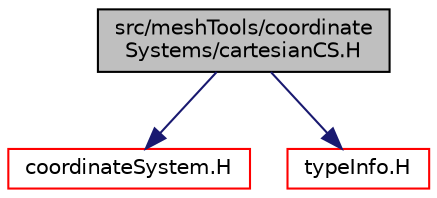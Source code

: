 digraph "src/meshTools/coordinateSystems/cartesianCS.H"
{
  bgcolor="transparent";
  edge [fontname="Helvetica",fontsize="10",labelfontname="Helvetica",labelfontsize="10"];
  node [fontname="Helvetica",fontsize="10",shape=record];
  Node0 [label="src/meshTools/coordinate\lSystems/cartesianCS.H",height=0.2,width=0.4,color="black", fillcolor="grey75", style="filled", fontcolor="black"];
  Node0 -> Node1 [color="midnightblue",fontsize="10",style="solid",fontname="Helvetica"];
  Node1 [label="coordinateSystem.H",height=0.2,width=0.4,color="red",URL="$a08207.html"];
  Node0 -> Node136 [color="midnightblue",fontsize="10",style="solid",fontname="Helvetica"];
  Node136 [label="typeInfo.H",height=0.2,width=0.4,color="red",URL="$a10055.html"];
}
